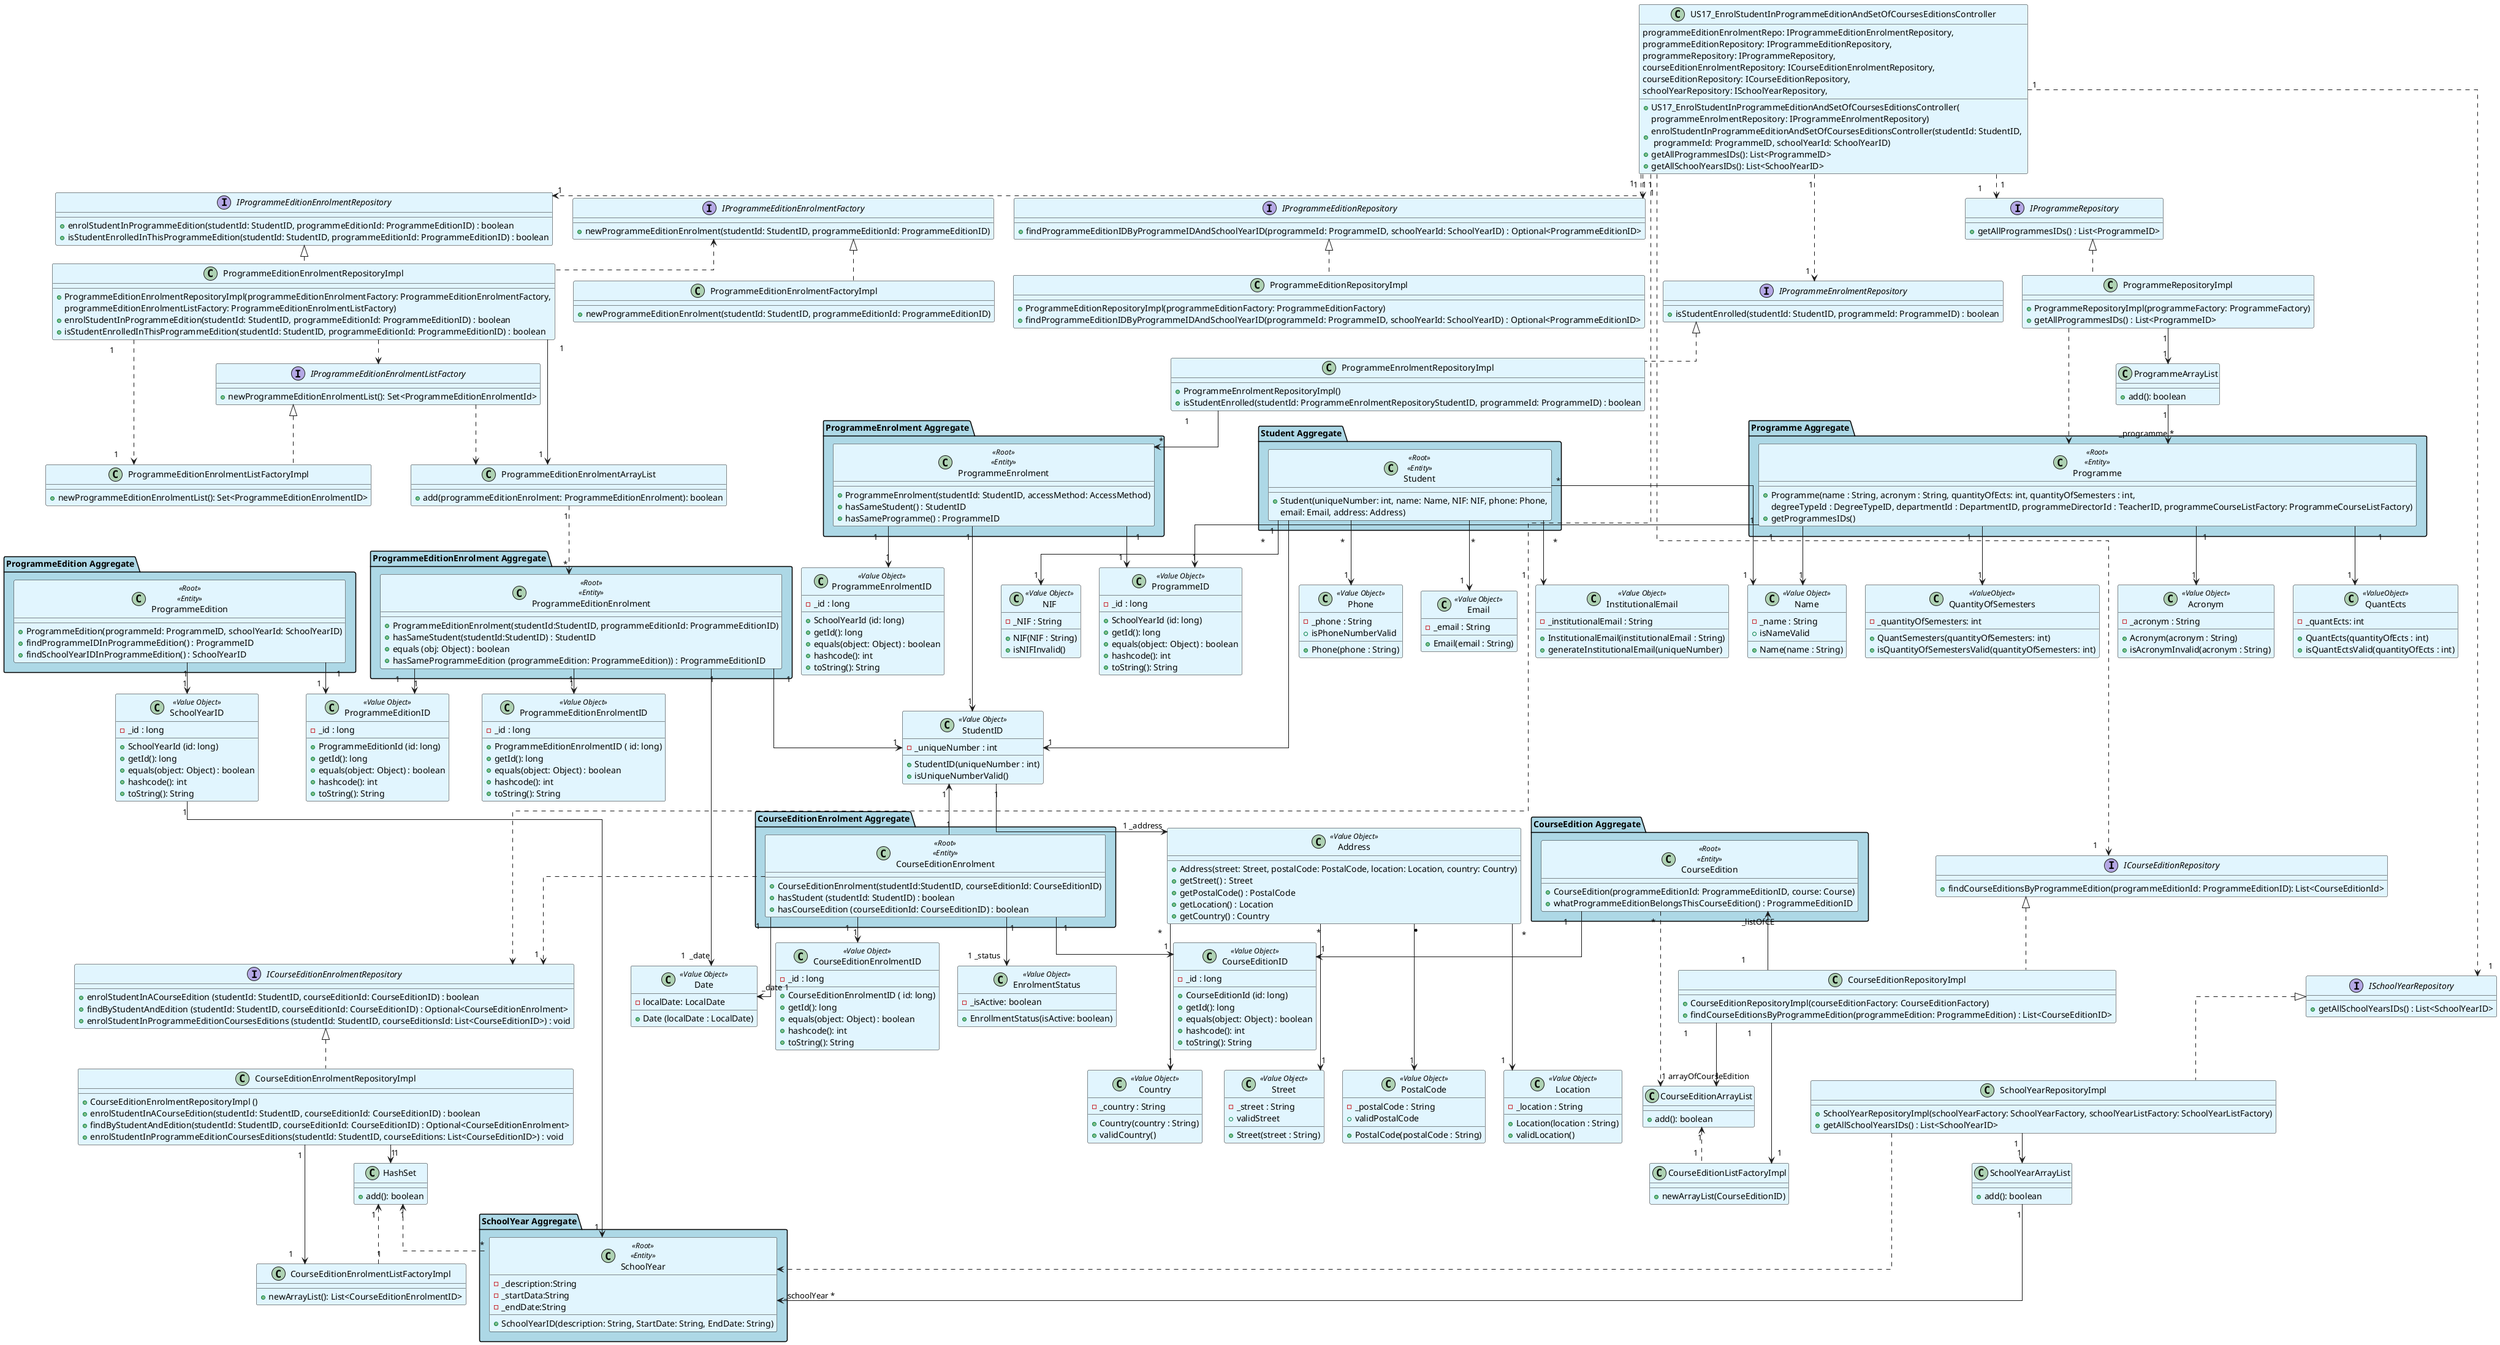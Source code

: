 @startuml
'!pragma layout smetana
'left to right direction

skinparam ranksep 30
skinparam nodesep 30
skinparam classBackgroundColor #E1F5FE
skinparam linetype ortho

class US17_EnrolStudentInProgrammeEditionAndSetOfCoursesEditionsController {
    +US17_EnrolStudentInProgrammeEditionAndSetOfCoursesEditionsController(
          programmeEditionEnrolmentRepo: IProgrammeEditionEnrolmentRepository,
          programmeEditionRepository: IProgrammeEditionRepository,
          programmeRepository: IProgrammeRepository,
          courseEditionEnrolmentRepository: ICourseEditionEnrolmentRepository,
          courseEditionRepository: ICourseEditionRepository,
          schoolYearRepository: ISchoolYearRepository,
          programmeEnrolmentRepository: IProgrammeEnrolmentRepository)
    +enrolStudentInProgrammeEditionAndSetOfCoursesEditionsController(studentId: StudentID, \n programmeId: ProgrammeID, schoolYearId: SchoolYearID)
    +getAllProgrammesIDs(): List<ProgrammeID>
    +getAllSchoolYearsIDs(): List<SchoolYearID>
}

'Interfaces
interface IProgrammeEditionEnrolmentRepository {
    +enrolStudentInProgrammeEdition(studentId: StudentID, programmeEditionId: ProgrammeEditionID) : boolean
    +isStudentEnrolledInThisProgrammeEdition(studentId: StudentID, programmeEditionId: ProgrammeEditionID) : boolean
}

interface IProgrammeEditionRepository {
    +findProgrammeEditionIDByProgrammeIDAndSchoolYearID(programmeId: ProgrammeID, schoolYearId: SchoolYearID) : Optional<ProgrammeEditionID>
}

interface IProgrammeRepository {
    +getAllProgrammesIDs() : List<ProgrammeID>
}

interface ICourseEditionEnrolmentRepository {
    +enrolStudentInACourseEdition (studentId: StudentID, courseEditionId: CourseEditionID) : boolean
    +findByStudentAndEdition (studentId: StudentID, courseEditionId: CourseEditionID) : Optional<CourseEditionEnrolment>
    +enrolStudentInProgrammeEditionCoursesEditions (studentId: StudentID, courseEditionsId: List<CourseEditionID>) : void
}

interface ICourseEditionRepository {
    +findCourseEditionsByProgrammeEdition(programmeEditionId: ProgrammeEditionID): List<CourseEditionId>
}

interface ISchoolYearRepository {
    +getAllSchoolYearsIDs() : List<SchoolYearID>
}

interface IProgrammeEnrolmentRepository {
    +isStudentEnrolled(studentId: StudentID, programmeId: ProgrammeID) : boolean
}

interface IProgrammeEditionEnrolmentFactory{
    +newProgrammeEditionEnrolment(studentId: StudentID, programmeEditionId: ProgrammeEditionID)
}

interface IProgrammeEditionEnrolmentListFactory{
    +newProgrammeEditionEnrolmentList(): Set<ProgrammeEditionEnrolmentId>
}

'Repositories
class ProgrammeEditionEnrolmentRepositoryImpl {
    +ProgrammeEditionEnrolmentRepositoryImpl(programmeEditionEnrolmentFactory: ProgrammeEditionEnrolmentFactory,
          programmeEditionEnrolmentListFactory: ProgrammeEditionEnrolmentListFactory)
    +enrolStudentInProgrammeEdition(studentId: StudentID, programmeEditionId: ProgrammeEditionID) : boolean
    +isStudentEnrolledInThisProgrammeEdition(studentId: StudentID, programmeEditionId: ProgrammeEditionID) : boolean
}

class ProgrammeEditionRepositoryImpl {
    +ProgrammeEditionRepositoryImpl(programmeEditionFactory: ProgrammeEditionFactory)
    +findProgrammeEditionIDByProgrammeIDAndSchoolYearID(programmeId: ProgrammeID, schoolYearId: SchoolYearID) : Optional<ProgrammeEditionID>
}

class ProgrammeRepositoryImpl {
    +ProgrammeRepositoryImpl(programmeFactory: ProgrammeFactory)
    +getAllProgrammesIDs() : List<ProgrammeID>
}

class CourseEditionEnrolmentRepositoryImpl {
    +CourseEditionEnrolmentRepositoryImpl ()
    +enrolStudentInACourseEdition(studentId: StudentID, courseEditionId: CourseEditionID) : boolean
    +findByStudentAndEdition(studentId: StudentID, courseEditionId: CourseEditionID) : Optional<CourseEditionEnrolment>
    +enrolStudentInProgrammeEditionCoursesEditions(studentId: StudentID, courseEditions: List<CourseEditionID>) : void
}

class CourseEditionRepositoryImpl {
    +CourseEditionRepositoryImpl(courseEditionFactory: CourseEditionFactory)
    +findCourseEditionsByProgrammeEdition(programmeEdition: ProgrammeEdition) : List<CourseEditionID>
}

class SchoolYearRepositoryImpl {
    +SchoolYearRepositoryImpl(schoolYearFactory: SchoolYearFactory, schoolYearListFactory: SchoolYearListFactory)
    +getAllSchoolYearsIDs() : List<SchoolYearID>
}

class ProgrammeEnrolmentRepositoryImpl {
    +ProgrammeEnrolmentRepositoryImpl()
    +isStudentEnrolled(studentId: ProgrammeEnrolmentRepositoryStudentID, programmeId: ProgrammeID) : boolean
}


'Repository -> interface
IProgrammeEditionEnrolmentRepository <|.. ProgrammeEditionEnrolmentRepositoryImpl
IProgrammeEditionRepository <|.. ProgrammeEditionRepositoryImpl
IProgrammeRepository <|.. ProgrammeRepositoryImpl
ICourseEditionEnrolmentRepository <|.. CourseEditionEnrolmentRepositoryImpl
ICourseEditionRepository <|.. CourseEditionRepositoryImpl
ISchoolYearRepository <|.. SchoolYearRepositoryImpl
IProgrammeEnrolmentRepository <|.. ProgrammeEnrolmentRepositoryImpl

'Aggregates
package "CourseEditionEnrolment Aggregate" #Lightblue {
    class CourseEditionEnrolment <<Root>> <<Entity>> {
    +CourseEditionEnrolment(studentId:StudentID, courseEditionId: CourseEditionID)
    +hasStudent (studentId: StudentID) : boolean
    +hasCourseEdition (courseEditionId: CourseEditionID) : boolean
    }
}

package "ProgrammeEditionEnrolment Aggregate" #Lightblue {
    class ProgrammeEditionEnrolment <<Root>> <<Entity>> {
    +ProgrammeEditionEnrolment(studentId:StudentID, programmeEditionId: ProgrammeEditionID)
    +hasSameStudent(studentId:StudentID) : StudentID
    +equals (obj: Object) : boolean
    +hasSameProgrammeEdition (programmeEdition: ProgrammeEdition)) : ProgrammeEditionID
    }
}

package "Programme Aggregate" #Lightblue{
    class Programme <<Root>> <<Entity>>  {
     + Programme(name : String, acronym : String, quantityOfEcts: int, quantityOfSemesters : int,
          degreeTypeId : DegreeTypeID, departmentId : DepartmentID, programmeDirectorId : TeacherID, programmeCourseListFactory: ProgrammeCourseListFactory)
     +getProgrammesIDs()
    }
 }

 package "Student Aggregate" #Lightblue{
     class Student <<Root>> <<Entity>> {
         +Student(uniqueNumber: int, name: Name, NIF: NIF, phone: Phone,
         email: Email, address: Address)
     }
 }

 package "ProgrammeEdition Aggregate" #Lightblue{
     class ProgrammeEdition <<Root>> <<Entity>> {
         +ProgrammeEdition(programmeId: ProgrammeID, schoolYearId: SchoolYearID)
         +findProgrammeIDInProgrammeEdition() : ProgrammeID
         +findSchoolYearIDInProgrammeEdition() : SchoolYearID
     }
 }

 package "CourseEdition Aggregate" #Lightblue{
     class CourseEdition <<Root>> <<Entity>> {
         +CourseEdition(programmeEditionId: ProgrammeEditionID, course: Course)
         +whatProgrammeEditionBelongsThisCourseEdition() : ProgrammeEditionID
     }
 }

 package "SchoolYear Aggregate" #Lightblue{
     class SchoolYear <<Root>> <<Entity>>  {
        -_description:String
        -_startData:String
        -_endDate:String
        +SchoolYearID(description: String, StartDate: String, EndDate: String)
    }
 }

package "ProgrammeEnrolment Aggregate" #Lightblue{
    class ProgrammeEnrolment <<Root>> <<Entity>> {
        +ProgrammeEnrolment(studentId: StudentID, accessMethod: AccessMethod)
        +hasSameStudent() : StudentID
        +hasSameProgramme() : ProgrammeID
    }
}


'Value Objects

class CourseEditionEnrolmentID <<Value Object>>{
    -_id : long
    + CourseEditionEnrolmentID ( id: long)
    + getId(): long
    + equals(object: Object) : boolean
    + hashcode(): int
    + toString(): String

}

class ProgrammeEditionEnrolmentID <<Value Object>> {
    -_id : long
    + ProgrammeEditionEnrolmentID ( id: long)
    + getId(): long
    + equals(object: Object) : boolean
    + hashcode(): int
    + toString(): String

}

class ProgrammeID <<Value Object>> {
    -_id : long
    + SchoolYearId (id: long)
    + getId(): long
    + equals(object: Object) : boolean
    + hashcode(): int
    + toString(): String
}

class StudentID <<Value Object>> {
    -_uniqueNumber : int
    + StudentID(uniqueNumber : int)
    + isUniqueNumberValid()
}

class Name <<Value Object>> {
    -_name : String
    + Name(name : String)
    + isNameValid
}

class NIF <<Value Object>> {
    -_NIF : String
    + NIF(NIF : String)
    + isNIFInvalid()
}

class Phone <<Value Object>> {
    -_phone : String
    + Phone(phone : String)
    + isPhoneNumberValid
}

class Acronym <<Value Object>> {
     -_acronym : String
     + Acronym(acronym : String)
     + isAcronymInvalid(acronym : String)
}

class QuantEcts <<ValueObject>> {
    -_quantEcts: int
    + QuantEcts(quantityOfEcts : int)
    + isQuantEctsValid(quantityOfEcts : int)
}

class QuantityOfSemesters <<ValueObject>> {
    -_quantityOfSemesters: int
    + QuantSemesters(quantityOfSemesters: int)
    + isQuantityOfSemestersValid(quantityOfSemesters: int)
}

class Email <<Value Object>> {
    -_email : String
    + Email(email : String)
}

class InstitutionalEmail <<Value Object>> {
    -_institutionalEmail : String
    + InstitutionalEmail(institutionalEmail : String)
    + generateInstitutionalEmail(uniqueNumber)
}
class Address <<Value Object>> {
        +Address(street: Street, postalCode: PostalCode, location: Location, country: Country)
        + getStreet() : Street
        + getPostalCode() : PostalCode
        + getLocation() : Location
        + getCountry() : Country
    }

class Street <<Value Object>> {
    -_street : String
    + Street(street : String)
    + validStreet
}

class PostalCode <<Value Object>> {
    -_postalCode : String
    + PostalCode(postalCode : String)
    + validPostalCode
}

class Location <<Value Object>> {
    -_location : String
    + Location(location : String)
    + validLocation()
}

class Country <<Value Object>> {
    -_country : String
    + Country(country : String)
    + validCountry()

}

class ProgrammeEnrolmentID <<Value Object>>{
    -_id : long
    + SchoolYearId (id: long)
    + getId(): long
    + equals(object: Object) : boolean
    + hashcode(): int
    + toString(): String
}

class CourseEditionID <<Value Object>>{
    -_id : long
    + CourseEditionId (id: long)
    + getId(): long
    + equals(object: Object) : boolean
    + hashcode(): int
    + toString(): String
}

class ProgrammeEditionID <<Value Object>> {
        -_id : long
        + ProgrammeEditionId (id: long)
        + getId(): long
        + equals(object: Object) : boolean
        + hashcode(): int
        + toString(): String
}

class SchoolYearID <<Value Object>>{
    -_id : long
    + SchoolYearId (id: long)
    + getId(): long
    + equals(object: Object) : boolean
    + hashcode(): int
    + toString(): String
    }

class Date <<Value Object>> {
     -localDate: LocalDate
     +Date (localDate : LocalDate)
}

class  EnrolmentStatus <<Value Object>> {
     -_isActive: boolean
     +EnrollmentStatus(isActive: boolean)
}

'Factory
class ProgrammeEditionEnrolmentFactoryImpl {
    +newProgrammeEditionEnrolment(studentId: StudentID, programmeEditionId: ProgrammeEditionID)
}

class ProgrammeEditionEnrolmentListFactoryImpl{
+newProgrammeEditionEnrolmentList(): Set<ProgrammeEditionEnrolmentID>
}

class CourseEditionEnrolmentListFactoryImpl {
    +newArrayList(): List<CourseEditionEnrolmentID>
}




class CourseEditionListFactoryImpl{
    +newArrayList(CourseEditionID)
}


'Others

class HashSet{
    + add(): boolean
}

class ProgrammeArrayList {
    +add(): boolean
}

class ProgrammeEditionEnrolmentArrayList{
     +add(programmeEditionEnrolment: ProgrammeEditionEnrolment): boolean
}

class SchoolYearArrayList {
    +add(): boolean
}

class CourseEditionArrayList{
     +add(): boolean
}

' Controller - interfacesRepo
US17_EnrolStudentInProgrammeEditionAndSetOfCoursesEditionsController "1" ..> "1" IProgrammeEditionEnrolmentRepository
US17_EnrolStudentInProgrammeEditionAndSetOfCoursesEditionsController "1" ..> "1" IProgrammeEditionRepository
US17_EnrolStudentInProgrammeEditionAndSetOfCoursesEditionsController "1" ..> "1" IProgrammeRepository
US17_EnrolStudentInProgrammeEditionAndSetOfCoursesEditionsController "1" ..> "1" ICourseEditionEnrolmentRepository
US17_EnrolStudentInProgrammeEditionAndSetOfCoursesEditionsController "1" ..> "1" ICourseEditionRepository
US17_EnrolStudentInProgrammeEditionAndSetOfCoursesEditionsController "1" ..> "1" ISchoolYearRepository
US17_EnrolStudentInProgrammeEditionAndSetOfCoursesEditionsController "1" ..> "1" IProgrammeEnrolmentRepository

' Other connections
StudentID "1" --> "1 _address" Address
CourseEditionRepositoryImpl "1" -u-> "_listOfCE" CourseEdition
CourseEditionRepositoryImpl "1" --> "1" CourseEditionListFactoryImpl
CourseEditionRepositoryImpl "1" --> "1" CourseEditionArrayList
CourseEditionArrayList "1" <.. "1" CourseEditionListFactoryImpl
CourseEditionArrayList "1 arrayOfCourseEdition" <.u. "*" CourseEdition
CourseEditionEnrolment " " ..> " " ICourseEditionEnrolmentRepository
CourseEditionEnrolmentRepositoryImpl "1" --> "1" CourseEditionEnrolmentListFactoryImpl
CourseEditionEnrolmentRepositoryImpl "1" --> "1" HashSet
HashSet "1" <.. "1" CourseEditionEnrolmentListFactoryImpl
HashSet "1" <.. "*" SchoolYear
ProgrammeEditionEnrolment"1" --> "1" StudentID
ProgrammeEditionEnrolmentRepositoryImpl "1" --> "1" ProgrammeEditionEnrolmentArrayList
IProgrammeEditionEnrolmentFactory <.. ProgrammeEditionEnrolmentRepositoryImpl
ProgrammeEditionEnrolmentArrayList "1" ..> "*" ProgrammeEditionEnrolment
ProgrammeEditionEnrolmentRepositoryImpl "1" ..> "1" ProgrammeEditionEnrolmentListFactoryImpl
ProgrammeEditionEnrolmentRepositoryImpl ..> IProgrammeEditionEnrolmentListFactory
IProgrammeEditionEnrolmentListFactory ..> ProgrammeEditionEnrolmentArrayList
IProgrammeEditionEnrolmentFactory <|.. ProgrammeEditionEnrolmentFactoryImpl
IProgrammeEditionEnrolmentListFactory <|.. ProgrammeEditionEnrolmentListFactoryImpl
ProgrammeEnrolmentRepositoryImpl "1" --> "*" ProgrammeEnrolment
ProgrammeRepositoryImpl ..> Programme
ProgrammeRepositoryImpl "1" --> "1" ProgrammeArrayList
ProgrammeArrayList "1" --> " _programme *" Programme



SchoolYearRepositoryImpl ..> SchoolYear
SchoolYearRepositoryImpl "1" --> "1" SchoolYearArrayList
SchoolYearArrayList "1" --> " _schoolYear *" SchoolYear
ProgrammeEditionEnrolment "1"--> "1" ProgrammeEditionID
ProgrammeEditionEnrolment "1"--> "1" ProgrammeEditionEnrolmentID
ProgrammeEdition "1" --> "1" ProgrammeEditionID
CourseEdition "1"--> "1" CourseEditionID
ProgrammeEdition "1" --> "1" SchoolYearID
SchoolYearID "1" --> "1" SchoolYear
CourseEditionEnrolment "1"   -u-> "1"  StudentID
CourseEditionEnrolment "1" --> "1" CourseEditionID
CourseEditionEnrolment "1" --> "1" CourseEditionEnrolmentID
ProgrammeEnrolment "1" --> "1" ProgrammeID
Programme "1" --> "1" ProgrammeID
Programme "1" --> "1" Name
Programme "1" --> "1" Acronym
Programme "1" --> "1" QuantEcts
Programme "1" --> "1" QuantityOfSemesters
ProgrammeEnrolment "1" --> "1" StudentID
ProgrammeEnrolment "1" --> "1" ProgrammeEnrolmentID
Student "1" --> "1" StudentID
Student "*" --> "1" Name
Student "\n *" --> "1  " Email
Student "\n *" --> "1   " InstitutionalEmail
Student "\n *" --> "1 " Phone
Student "\n *" --> "1 " NIF
Address "  *" ---> "1" Street
Address "*                " ---> "1" PostalCode
Address " *" ---> "1" Location
Address " *" ---> "1" Country

CourseEditionEnrolment  "1" --> "1 _status" EnrolmentStatus
ProgrammeEditionEnrolment  " 1    " --> "1  _date " Date
CourseEditionEnrolment "1" --> "_date 1    " Date
@enduml
